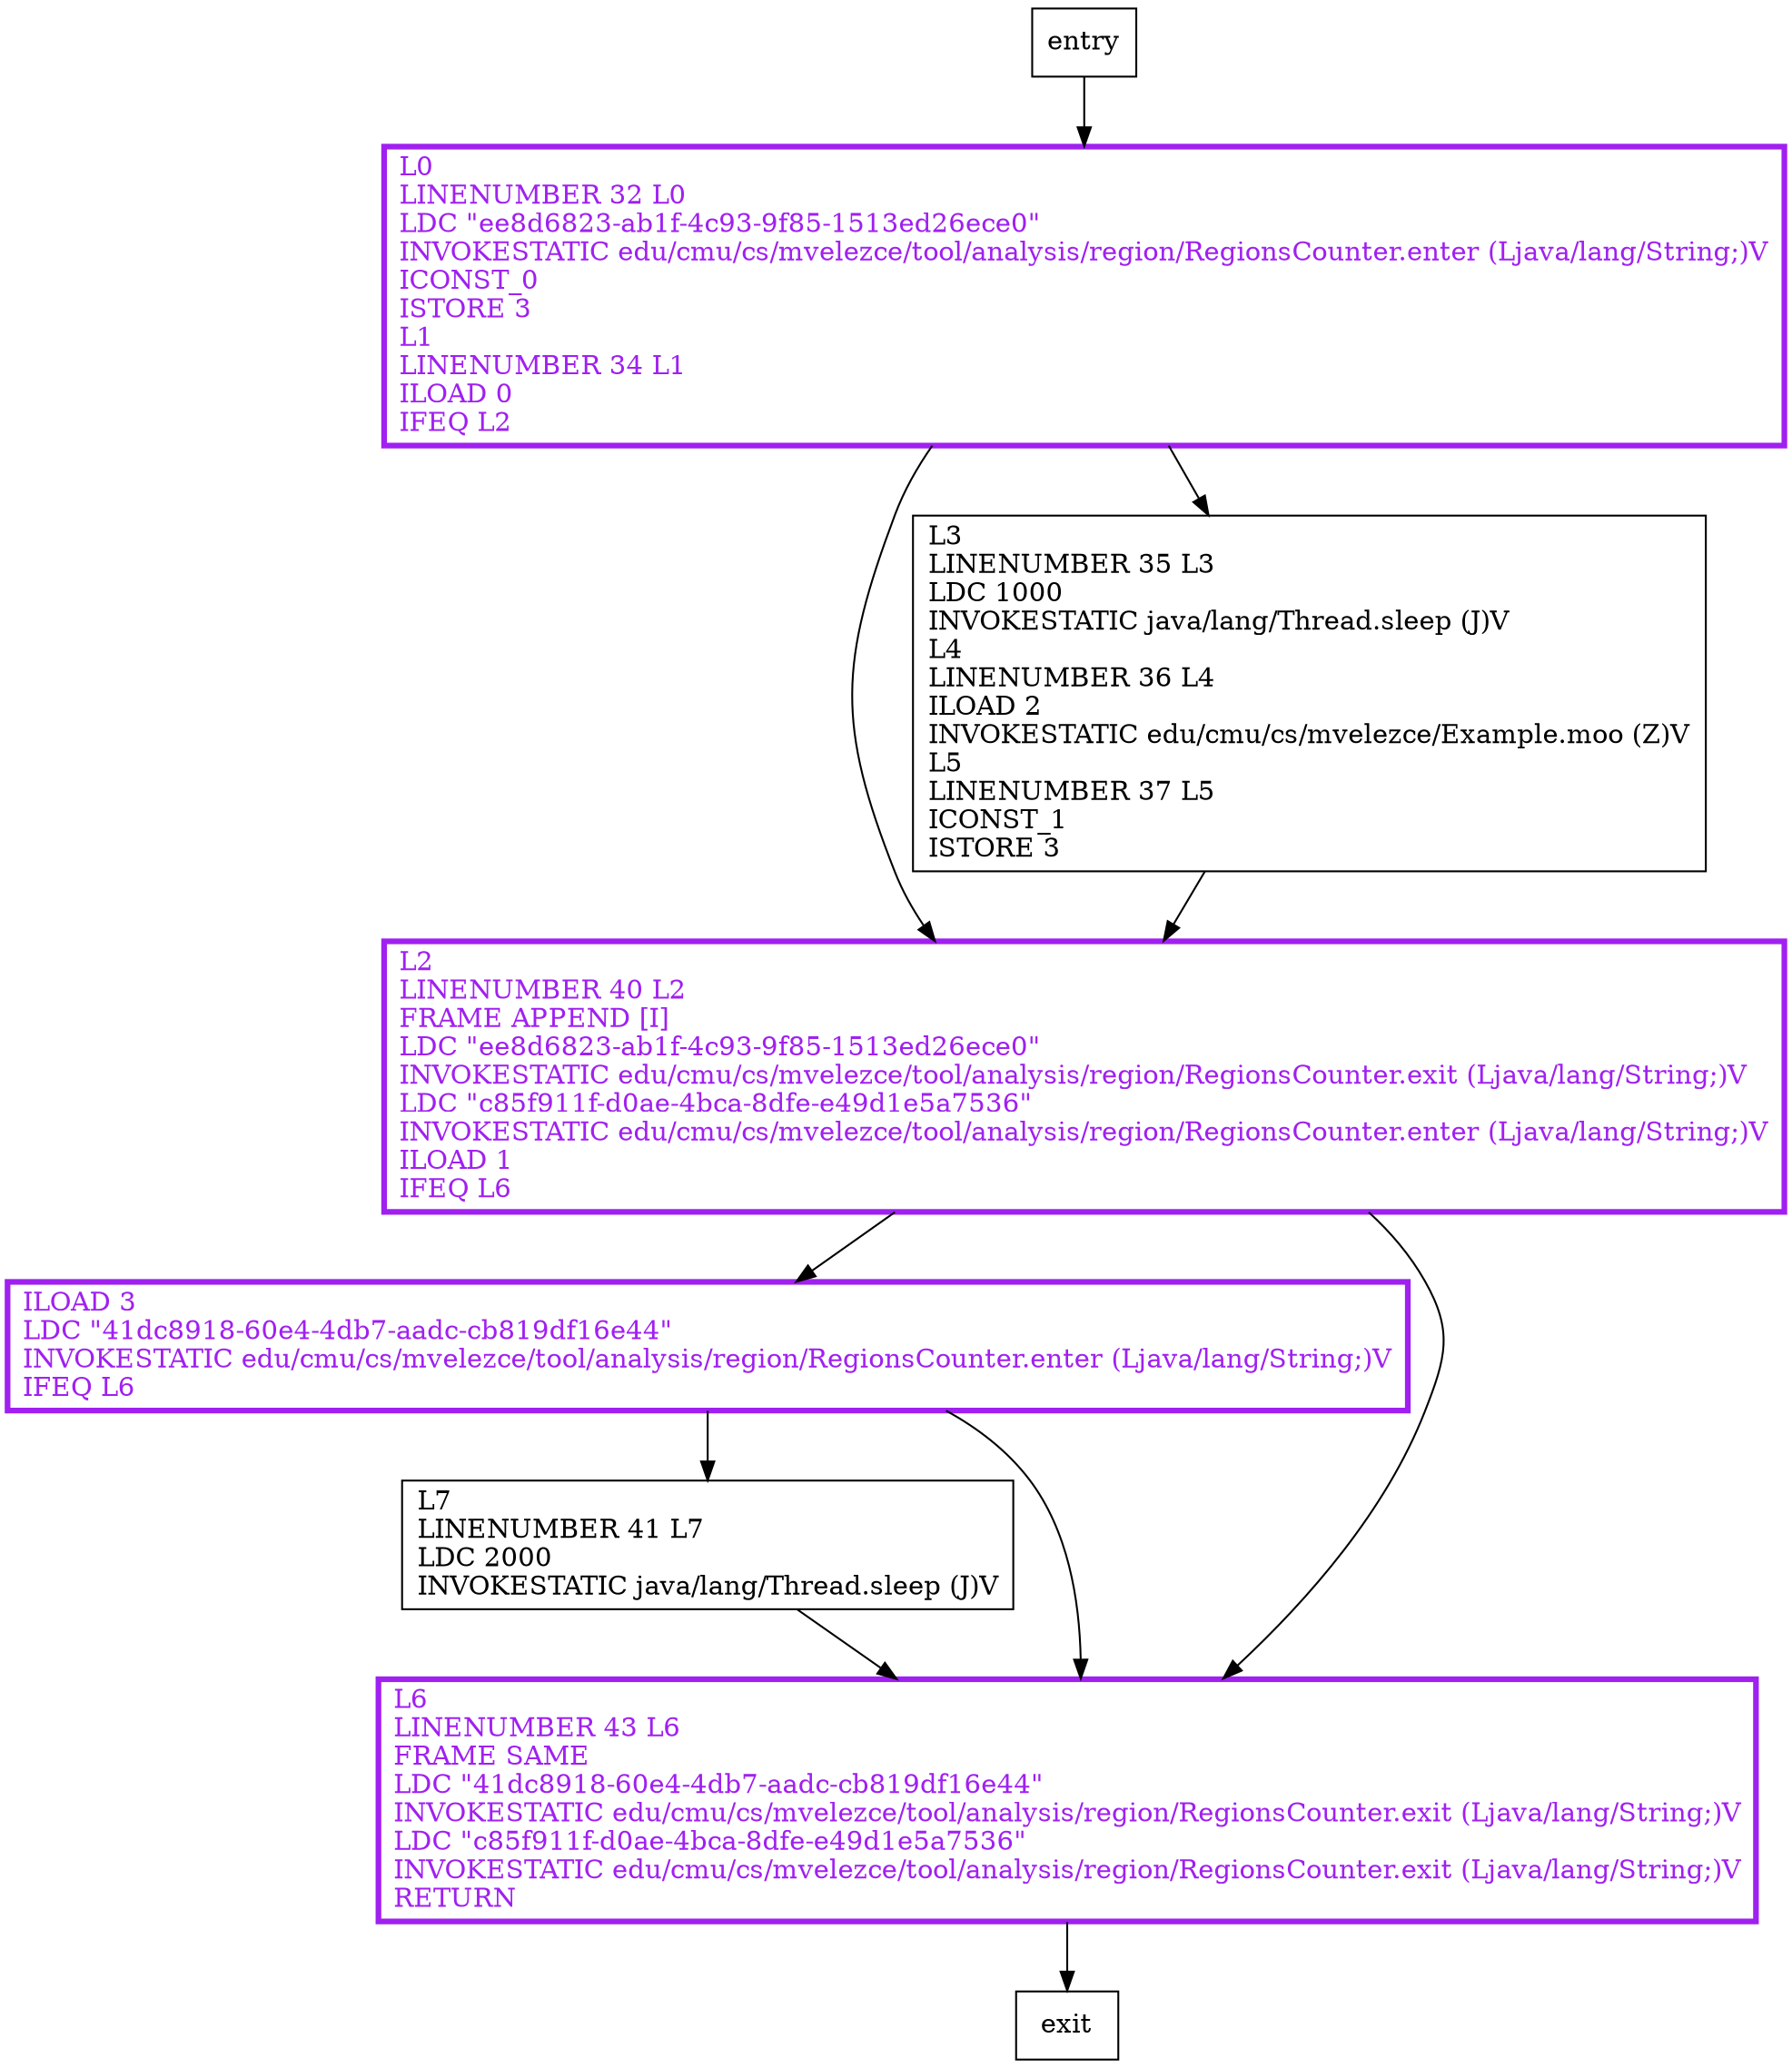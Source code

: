 digraph foo {
node [shape=record];
909914828 [label="L2\lLINENUMBER 40 L2\lFRAME APPEND [I]\lLDC \"ee8d6823-ab1f-4c93-9f85-1513ed26ece0\"\lINVOKESTATIC edu/cmu/cs/mvelezce/tool/analysis/region/RegionsCounter.exit (Ljava/lang/String;)V\lLDC \"c85f911f-d0ae-4bca-8dfe-e49d1e5a7536\"\lINVOKESTATIC edu/cmu/cs/mvelezce/tool/analysis/region/RegionsCounter.enter (Ljava/lang/String;)V\lILOAD 1\lIFEQ L6\l"];
116650158 [label="L3\lLINENUMBER 35 L3\lLDC 1000\lINVOKESTATIC java/lang/Thread.sleep (J)V\lL4\lLINENUMBER 36 L4\lILOAD 2\lINVOKESTATIC edu/cmu/cs/mvelezce/Example.moo (Z)V\lL5\lLINENUMBER 37 L5\lICONST_1\lISTORE 3\l"];
1470540083 [label="ILOAD 3\lLDC \"41dc8918-60e4-4db7-aadc-cb819df16e44\"\lINVOKESTATIC edu/cmu/cs/mvelezce/tool/analysis/region/RegionsCounter.enter (Ljava/lang/String;)V\lIFEQ L6\l"];
5987161 [label="L7\lLINENUMBER 41 L7\lLDC 2000\lINVOKESTATIC java/lang/Thread.sleep (J)V\l"];
1806640599 [label="L6\lLINENUMBER 43 L6\lFRAME SAME\lLDC \"41dc8918-60e4-4db7-aadc-cb819df16e44\"\lINVOKESTATIC edu/cmu/cs/mvelezce/tool/analysis/region/RegionsCounter.exit (Ljava/lang/String;)V\lLDC \"c85f911f-d0ae-4bca-8dfe-e49d1e5a7536\"\lINVOKESTATIC edu/cmu/cs/mvelezce/tool/analysis/region/RegionsCounter.exit (Ljava/lang/String;)V\lRETURN\l"];
953191605 [label="L0\lLINENUMBER 32 L0\lLDC \"ee8d6823-ab1f-4c93-9f85-1513ed26ece0\"\lINVOKESTATIC edu/cmu/cs/mvelezce/tool/analysis/region/RegionsCounter.enter (Ljava/lang/String;)V\lICONST_0\lISTORE 3\lL1\lLINENUMBER 34 L1\lILOAD 0\lIFEQ L2\l"];
entry;
exit;
entry -> 953191605;
909914828 -> 1470540083;
909914828 -> 1806640599;
116650158 -> 909914828;
1470540083 -> 5987161;
1470540083 -> 1806640599;
5987161 -> 1806640599;
1806640599 -> exit;
953191605 -> 909914828;
953191605 -> 116650158;
909914828[fontcolor="purple", penwidth=3, color="purple"];
1470540083[fontcolor="purple", penwidth=3, color="purple"];
1806640599[fontcolor="purple", penwidth=3, color="purple"];
953191605[fontcolor="purple", penwidth=3, color="purple"];
}
